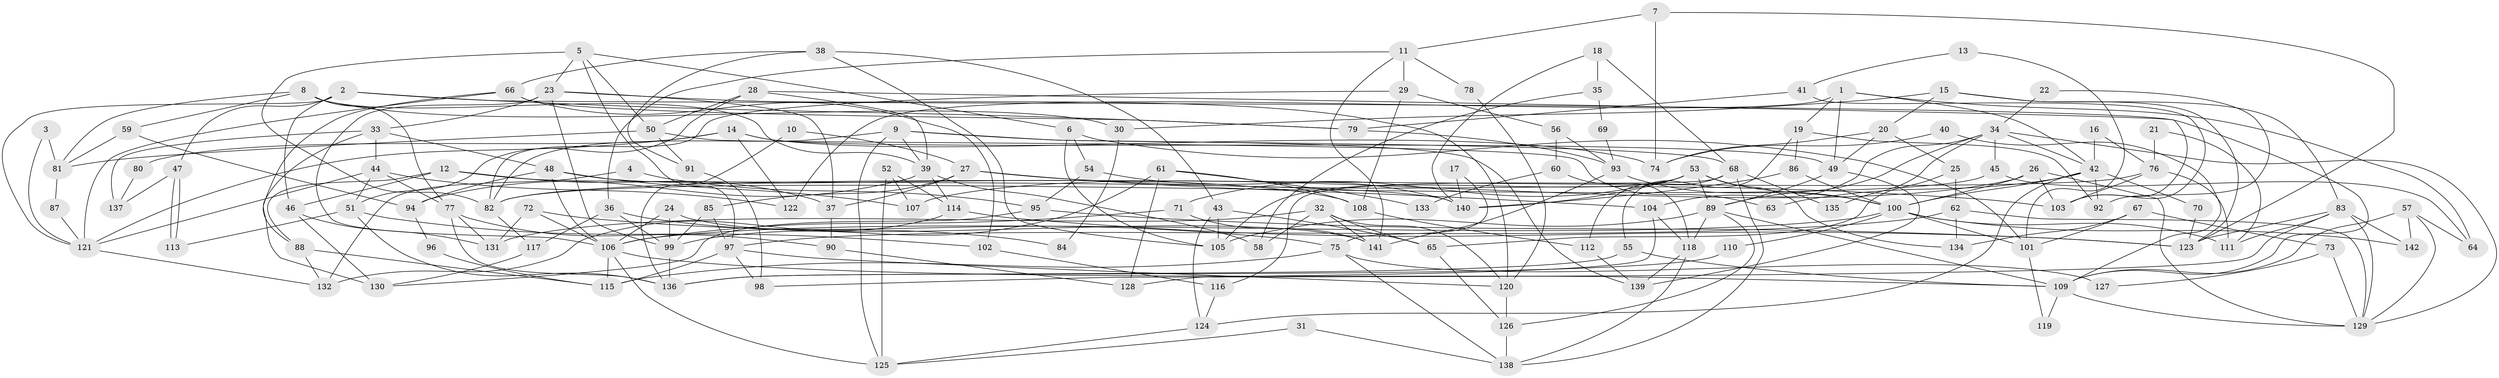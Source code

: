 // Generated by graph-tools (version 1.1) at 2025/50/03/09/25 03:50:07]
// undirected, 142 vertices, 284 edges
graph export_dot {
graph [start="1"]
  node [color=gray90,style=filled];
  1;
  2;
  3;
  4;
  5;
  6;
  7;
  8;
  9;
  10;
  11;
  12;
  13;
  14;
  15;
  16;
  17;
  18;
  19;
  20;
  21;
  22;
  23;
  24;
  25;
  26;
  27;
  28;
  29;
  30;
  31;
  32;
  33;
  34;
  35;
  36;
  37;
  38;
  39;
  40;
  41;
  42;
  43;
  44;
  45;
  46;
  47;
  48;
  49;
  50;
  51;
  52;
  53;
  54;
  55;
  56;
  57;
  58;
  59;
  60;
  61;
  62;
  63;
  64;
  65;
  66;
  67;
  68;
  69;
  70;
  71;
  72;
  73;
  74;
  75;
  76;
  77;
  78;
  79;
  80;
  81;
  82;
  83;
  84;
  85;
  86;
  87;
  88;
  89;
  90;
  91;
  92;
  93;
  94;
  95;
  96;
  97;
  98;
  99;
  100;
  101;
  102;
  103;
  104;
  105;
  106;
  107;
  108;
  109;
  110;
  111;
  112;
  113;
  114;
  115;
  116;
  117;
  118;
  119;
  120;
  121;
  122;
  123;
  124;
  125;
  126;
  127;
  128;
  129;
  130;
  131;
  132;
  133;
  134;
  135;
  136;
  137;
  138;
  139;
  140;
  141;
  142;
  1 -- 19;
  1 -- 49;
  1 -- 42;
  1 -- 64;
  1 -- 122;
  2 -- 121;
  2 -- 109;
  2 -- 46;
  2 -- 47;
  2 -- 79;
  3 -- 121;
  3 -- 81;
  4 -- 95;
  4 -- 132;
  5 -- 50;
  5 -- 97;
  5 -- 6;
  5 -- 23;
  5 -- 82;
  6 -- 105;
  6 -- 54;
  6 -- 101;
  7 -- 123;
  7 -- 74;
  7 -- 11;
  8 -- 77;
  8 -- 81;
  8 -- 30;
  8 -- 39;
  8 -- 59;
  9 -- 39;
  9 -- 82;
  9 -- 68;
  9 -- 125;
  9 -- 139;
  10 -- 27;
  10 -- 136;
  11 -- 141;
  11 -- 29;
  11 -- 36;
  11 -- 78;
  12 -- 37;
  12 -- 88;
  12 -- 46;
  12 -- 140;
  13 -- 41;
  13 -- 101;
  14 -- 122;
  14 -- 49;
  14 -- 74;
  14 -- 80;
  14 -- 121;
  15 -- 123;
  15 -- 83;
  15 -- 20;
  15 -- 30;
  16 -- 42;
  16 -- 76;
  17 -- 140;
  17 -- 75;
  18 -- 68;
  18 -- 140;
  18 -- 35;
  19 -- 55;
  19 -- 86;
  19 -- 92;
  20 -- 49;
  20 -- 25;
  20 -- 74;
  21 -- 111;
  21 -- 76;
  22 -- 34;
  22 -- 92;
  23 -- 106;
  23 -- 33;
  23 -- 37;
  23 -- 99;
  23 -- 120;
  24 -- 141;
  24 -- 99;
  24 -- 106;
  25 -- 65;
  25 -- 62;
  26 -- 129;
  26 -- 100;
  26 -- 103;
  26 -- 107;
  27 -- 37;
  27 -- 104;
  27 -- 85;
  27 -- 103;
  28 -- 51;
  28 -- 103;
  28 -- 39;
  28 -- 50;
  29 -- 82;
  29 -- 56;
  29 -- 108;
  30 -- 84;
  31 -- 125;
  31 -- 138;
  32 -- 65;
  32 -- 120;
  32 -- 58;
  32 -- 131;
  32 -- 141;
  33 -- 130;
  33 -- 44;
  33 -- 48;
  33 -- 137;
  34 -- 129;
  34 -- 42;
  34 -- 45;
  34 -- 89;
  34 -- 104;
  34 -- 135;
  35 -- 58;
  35 -- 69;
  36 -- 99;
  36 -- 84;
  36 -- 117;
  37 -- 90;
  38 -- 66;
  38 -- 105;
  38 -- 43;
  38 -- 91;
  39 -- 58;
  39 -- 94;
  39 -- 114;
  40 -- 74;
  40 -- 109;
  41 -- 79;
  41 -- 103;
  42 -- 124;
  42 -- 63;
  42 -- 70;
  42 -- 92;
  42 -- 100;
  43 -- 105;
  43 -- 65;
  43 -- 124;
  44 -- 121;
  44 -- 51;
  44 -- 77;
  44 -- 122;
  45 -- 82;
  45 -- 64;
  46 -- 130;
  46 -- 131;
  47 -- 113;
  47 -- 113;
  47 -- 137;
  48 -- 106;
  48 -- 94;
  48 -- 107;
  48 -- 108;
  49 -- 89;
  49 -- 139;
  50 -- 91;
  50 -- 63;
  50 -- 81;
  51 -- 136;
  51 -- 102;
  51 -- 113;
  52 -- 125;
  52 -- 107;
  52 -- 114;
  53 -- 89;
  53 -- 100;
  53 -- 71;
  53 -- 105;
  53 -- 134;
  53 -- 140;
  54 -- 140;
  54 -- 95;
  55 -- 109;
  55 -- 136;
  56 -- 93;
  56 -- 60;
  57 -- 64;
  57 -- 109;
  57 -- 129;
  57 -- 142;
  59 -- 94;
  59 -- 81;
  60 -- 118;
  60 -- 133;
  61 -- 99;
  61 -- 108;
  61 -- 128;
  61 -- 133;
  62 -- 129;
  62 -- 97;
  62 -- 134;
  65 -- 126;
  66 -- 121;
  66 -- 79;
  66 -- 88;
  66 -- 102;
  67 -- 101;
  67 -- 134;
  67 -- 73;
  68 -- 116;
  68 -- 112;
  68 -- 135;
  68 -- 138;
  69 -- 93;
  70 -- 123;
  71 -- 106;
  71 -- 141;
  72 -- 106;
  72 -- 131;
  72 -- 75;
  73 -- 129;
  73 -- 127;
  75 -- 115;
  75 -- 127;
  75 -- 138;
  76 -- 111;
  76 -- 103;
  76 -- 82;
  77 -- 131;
  77 -- 90;
  77 -- 136;
  78 -- 120;
  79 -- 93;
  80 -- 137;
  81 -- 87;
  82 -- 117;
  83 -- 142;
  83 -- 123;
  83 -- 98;
  83 -- 111;
  83 -- 129;
  85 -- 97;
  85 -- 99;
  86 -- 100;
  86 -- 140;
  87 -- 121;
  88 -- 115;
  88 -- 132;
  89 -- 118;
  89 -- 105;
  89 -- 109;
  89 -- 126;
  90 -- 128;
  91 -- 98;
  93 -- 141;
  93 -- 100;
  94 -- 96;
  95 -- 130;
  95 -- 123;
  96 -- 115;
  97 -- 120;
  97 -- 98;
  97 -- 115;
  99 -- 136;
  100 -- 106;
  100 -- 101;
  100 -- 110;
  100 -- 111;
  100 -- 142;
  101 -- 119;
  102 -- 116;
  104 -- 118;
  104 -- 128;
  106 -- 109;
  106 -- 115;
  106 -- 125;
  108 -- 112;
  109 -- 129;
  109 -- 119;
  110 -- 136;
  112 -- 139;
  114 -- 123;
  114 -- 132;
  116 -- 124;
  117 -- 130;
  118 -- 138;
  118 -- 139;
  120 -- 126;
  121 -- 132;
  124 -- 125;
  126 -- 138;
}
